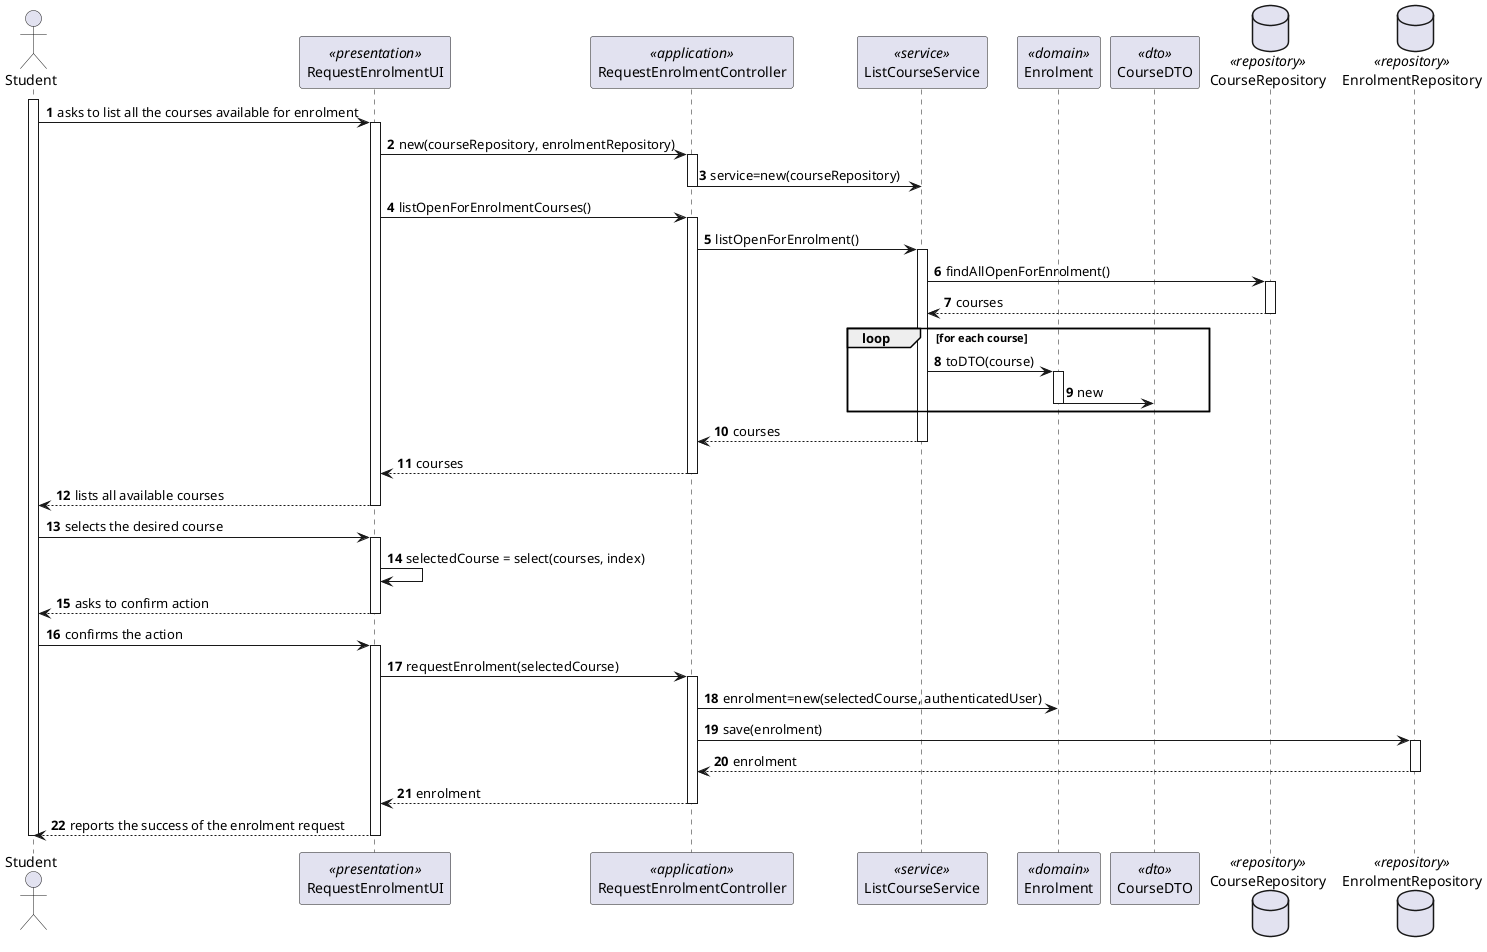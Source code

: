 @startuml US1008_SD
autonumber

actor "Student" as S
participant "RequestEnrolmentUI" as UI <<presentation>>
participant "RequestEnrolmentController" as CTRL <<application>>
participant "ListCourseService" as SRV <<service>>
participant "Enrolment" as E <<domain>>
participant "CourseDTO" as DTO <<dto>>

database CourseRepository as REP <<repository>>
database EnrolmentRepository as EREP <<repository>>

activate S

S -> UI : asks to list all the courses available for enrolment
activate UI

UI -> CTRL : new(courseRepository, enrolmentRepository)
activate CTRL
CTRL -> SRV : service=new(courseRepository)
deactivate CTRL

UI -> CTRL : listOpenForEnrolmentCourses()
activate CTRL
CTRL -> SRV : listOpenForEnrolment()
activate SRV
SRV -> REP : findAllOpenForEnrolment()
activate REP
REP --> SRV : courses
deactivate REP

loop for each course
  SRV -> E : toDTO(course)
  activate E
  E -> DTO : new
  deactivate E
end loop

SRV --> CTRL : courses
deactivate SRV
CTRL --> UI : courses
deactivate CTRL

UI --> S : lists all available courses
deactivate UI

S -> UI : selects the desired course
activate UI
UI -> UI : selectedCourse = select(courses, index)
UI --> S : asks to confirm action
deactivate UI

S -> UI : confirms the action
activate UI
UI -> CTRL : requestEnrolment(selectedCourse)
activate CTRL
CTRL -> E : enrolment=new(selectedCourse, authenticatedUser)
CTRL -> EREP : save(enrolment)
activate EREP
EREP --> CTRL : enrolment
deactivate EREP
CTRL --> UI : enrolment
deactivate CTRL
UI--> S : reports the success of the enrolment request
deactivate UI

deactivate S

@enduml
